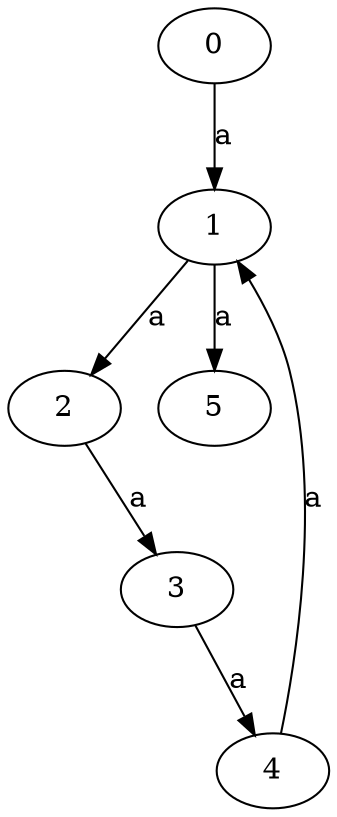 digraph g {
0;
1;
2;
3;
4;
5;

0 -> 1 [label = "a"]
1 -> 5 [label = "a"]
1 -> 2 [label = "a"]
2 -> 3 [label = "a"]
3 -> 4 [label = "a"]
4 -> 1 [label = "a"]
}
